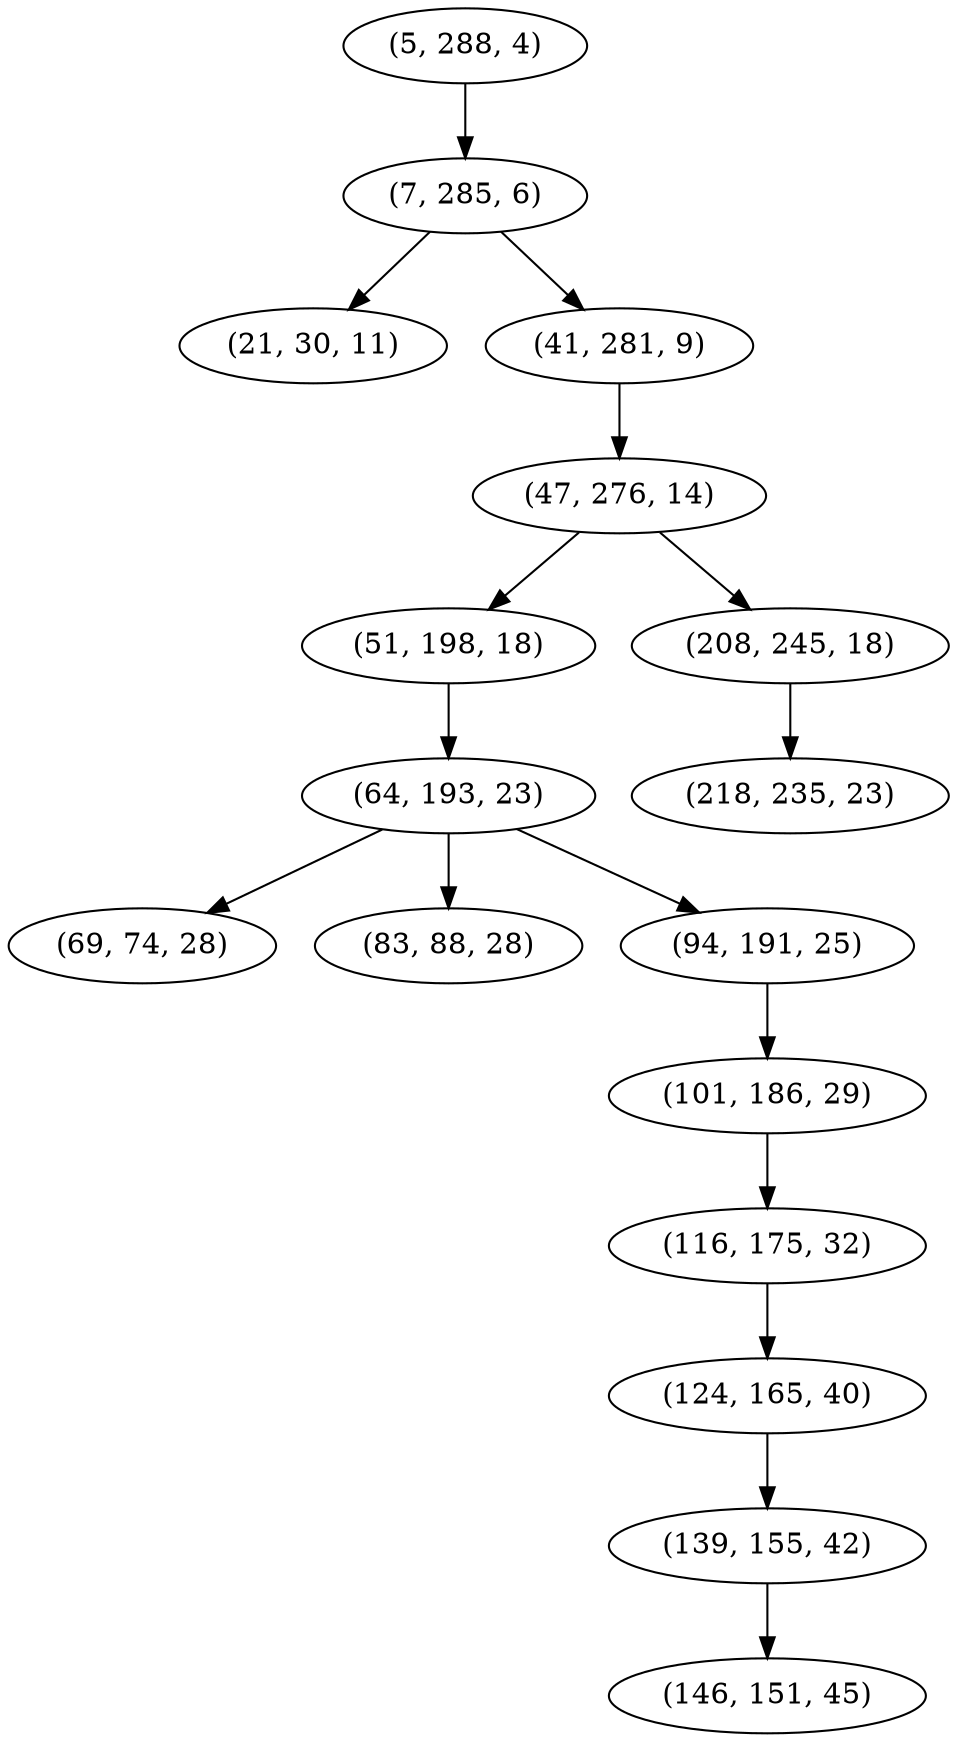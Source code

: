 digraph tree {
    "(5, 288, 4)";
    "(7, 285, 6)";
    "(21, 30, 11)";
    "(41, 281, 9)";
    "(47, 276, 14)";
    "(51, 198, 18)";
    "(64, 193, 23)";
    "(69, 74, 28)";
    "(83, 88, 28)";
    "(94, 191, 25)";
    "(101, 186, 29)";
    "(116, 175, 32)";
    "(124, 165, 40)";
    "(139, 155, 42)";
    "(146, 151, 45)";
    "(208, 245, 18)";
    "(218, 235, 23)";
    "(5, 288, 4)" -> "(7, 285, 6)";
    "(7, 285, 6)" -> "(21, 30, 11)";
    "(7, 285, 6)" -> "(41, 281, 9)";
    "(41, 281, 9)" -> "(47, 276, 14)";
    "(47, 276, 14)" -> "(51, 198, 18)";
    "(47, 276, 14)" -> "(208, 245, 18)";
    "(51, 198, 18)" -> "(64, 193, 23)";
    "(64, 193, 23)" -> "(69, 74, 28)";
    "(64, 193, 23)" -> "(83, 88, 28)";
    "(64, 193, 23)" -> "(94, 191, 25)";
    "(94, 191, 25)" -> "(101, 186, 29)";
    "(101, 186, 29)" -> "(116, 175, 32)";
    "(116, 175, 32)" -> "(124, 165, 40)";
    "(124, 165, 40)" -> "(139, 155, 42)";
    "(139, 155, 42)" -> "(146, 151, 45)";
    "(208, 245, 18)" -> "(218, 235, 23)";
}
